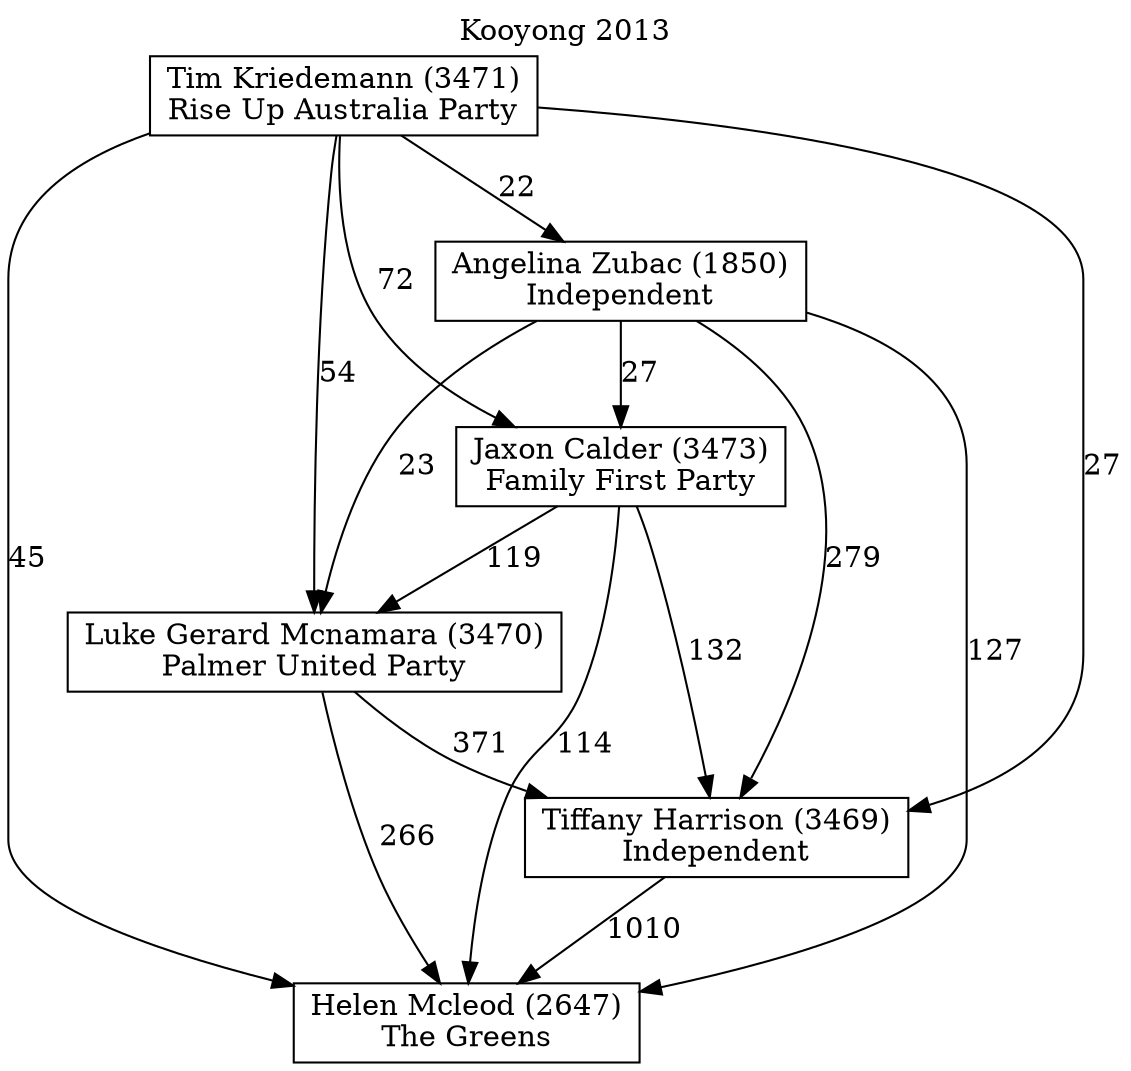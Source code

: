 // House preference flow
digraph "Helen Mcleod (2647)_Kooyong_2013" {
	graph [label="Kooyong 2013" labelloc=t mclimit=10]
	node [shape=box]
	"Helen Mcleod (2647)" [label="Helen Mcleod (2647)
The Greens"]
	"Tiffany Harrison (3469)" [label="Tiffany Harrison (3469)
Independent"]
	"Luke Gerard Mcnamara (3470)" [label="Luke Gerard Mcnamara (3470)
Palmer United Party"]
	"Jaxon Calder (3473)" [label="Jaxon Calder (3473)
Family First Party"]
	"Angelina Zubac (1850)" [label="Angelina Zubac (1850)
Independent"]
	"Tim Kriedemann (3471)" [label="Tim Kriedemann (3471)
Rise Up Australia Party"]
	"Helen Mcleod (2647)" [label="Helen Mcleod (2647)
The Greens"]
	"Luke Gerard Mcnamara (3470)" [label="Luke Gerard Mcnamara (3470)
Palmer United Party"]
	"Jaxon Calder (3473)" [label="Jaxon Calder (3473)
Family First Party"]
	"Angelina Zubac (1850)" [label="Angelina Zubac (1850)
Independent"]
	"Tim Kriedemann (3471)" [label="Tim Kriedemann (3471)
Rise Up Australia Party"]
	"Helen Mcleod (2647)" [label="Helen Mcleod (2647)
The Greens"]
	"Jaxon Calder (3473)" [label="Jaxon Calder (3473)
Family First Party"]
	"Angelina Zubac (1850)" [label="Angelina Zubac (1850)
Independent"]
	"Tim Kriedemann (3471)" [label="Tim Kriedemann (3471)
Rise Up Australia Party"]
	"Helen Mcleod (2647)" [label="Helen Mcleod (2647)
The Greens"]
	"Angelina Zubac (1850)" [label="Angelina Zubac (1850)
Independent"]
	"Tim Kriedemann (3471)" [label="Tim Kriedemann (3471)
Rise Up Australia Party"]
	"Helen Mcleod (2647)" [label="Helen Mcleod (2647)
The Greens"]
	"Tim Kriedemann (3471)" [label="Tim Kriedemann (3471)
Rise Up Australia Party"]
	"Tim Kriedemann (3471)" [label="Tim Kriedemann (3471)
Rise Up Australia Party"]
	"Angelina Zubac (1850)" [label="Angelina Zubac (1850)
Independent"]
	"Tim Kriedemann (3471)" [label="Tim Kriedemann (3471)
Rise Up Australia Party"]
	"Tim Kriedemann (3471)" [label="Tim Kriedemann (3471)
Rise Up Australia Party"]
	"Jaxon Calder (3473)" [label="Jaxon Calder (3473)
Family First Party"]
	"Angelina Zubac (1850)" [label="Angelina Zubac (1850)
Independent"]
	"Tim Kriedemann (3471)" [label="Tim Kriedemann (3471)
Rise Up Australia Party"]
	"Jaxon Calder (3473)" [label="Jaxon Calder (3473)
Family First Party"]
	"Tim Kriedemann (3471)" [label="Tim Kriedemann (3471)
Rise Up Australia Party"]
	"Tim Kriedemann (3471)" [label="Tim Kriedemann (3471)
Rise Up Australia Party"]
	"Angelina Zubac (1850)" [label="Angelina Zubac (1850)
Independent"]
	"Tim Kriedemann (3471)" [label="Tim Kriedemann (3471)
Rise Up Australia Party"]
	"Tim Kriedemann (3471)" [label="Tim Kriedemann (3471)
Rise Up Australia Party"]
	"Luke Gerard Mcnamara (3470)" [label="Luke Gerard Mcnamara (3470)
Palmer United Party"]
	"Jaxon Calder (3473)" [label="Jaxon Calder (3473)
Family First Party"]
	"Angelina Zubac (1850)" [label="Angelina Zubac (1850)
Independent"]
	"Tim Kriedemann (3471)" [label="Tim Kriedemann (3471)
Rise Up Australia Party"]
	"Luke Gerard Mcnamara (3470)" [label="Luke Gerard Mcnamara (3470)
Palmer United Party"]
	"Angelina Zubac (1850)" [label="Angelina Zubac (1850)
Independent"]
	"Tim Kriedemann (3471)" [label="Tim Kriedemann (3471)
Rise Up Australia Party"]
	"Luke Gerard Mcnamara (3470)" [label="Luke Gerard Mcnamara (3470)
Palmer United Party"]
	"Tim Kriedemann (3471)" [label="Tim Kriedemann (3471)
Rise Up Australia Party"]
	"Tim Kriedemann (3471)" [label="Tim Kriedemann (3471)
Rise Up Australia Party"]
	"Angelina Zubac (1850)" [label="Angelina Zubac (1850)
Independent"]
	"Tim Kriedemann (3471)" [label="Tim Kriedemann (3471)
Rise Up Australia Party"]
	"Tim Kriedemann (3471)" [label="Tim Kriedemann (3471)
Rise Up Australia Party"]
	"Jaxon Calder (3473)" [label="Jaxon Calder (3473)
Family First Party"]
	"Angelina Zubac (1850)" [label="Angelina Zubac (1850)
Independent"]
	"Tim Kriedemann (3471)" [label="Tim Kriedemann (3471)
Rise Up Australia Party"]
	"Jaxon Calder (3473)" [label="Jaxon Calder (3473)
Family First Party"]
	"Tim Kriedemann (3471)" [label="Tim Kriedemann (3471)
Rise Up Australia Party"]
	"Tim Kriedemann (3471)" [label="Tim Kriedemann (3471)
Rise Up Australia Party"]
	"Angelina Zubac (1850)" [label="Angelina Zubac (1850)
Independent"]
	"Tim Kriedemann (3471)" [label="Tim Kriedemann (3471)
Rise Up Australia Party"]
	"Tim Kriedemann (3471)" [label="Tim Kriedemann (3471)
Rise Up Australia Party"]
	"Tiffany Harrison (3469)" [label="Tiffany Harrison (3469)
Independent"]
	"Luke Gerard Mcnamara (3470)" [label="Luke Gerard Mcnamara (3470)
Palmer United Party"]
	"Jaxon Calder (3473)" [label="Jaxon Calder (3473)
Family First Party"]
	"Angelina Zubac (1850)" [label="Angelina Zubac (1850)
Independent"]
	"Tim Kriedemann (3471)" [label="Tim Kriedemann (3471)
Rise Up Australia Party"]
	"Tiffany Harrison (3469)" [label="Tiffany Harrison (3469)
Independent"]
	"Jaxon Calder (3473)" [label="Jaxon Calder (3473)
Family First Party"]
	"Angelina Zubac (1850)" [label="Angelina Zubac (1850)
Independent"]
	"Tim Kriedemann (3471)" [label="Tim Kriedemann (3471)
Rise Up Australia Party"]
	"Tiffany Harrison (3469)" [label="Tiffany Harrison (3469)
Independent"]
	"Angelina Zubac (1850)" [label="Angelina Zubac (1850)
Independent"]
	"Tim Kriedemann (3471)" [label="Tim Kriedemann (3471)
Rise Up Australia Party"]
	"Tiffany Harrison (3469)" [label="Tiffany Harrison (3469)
Independent"]
	"Tim Kriedemann (3471)" [label="Tim Kriedemann (3471)
Rise Up Australia Party"]
	"Tim Kriedemann (3471)" [label="Tim Kriedemann (3471)
Rise Up Australia Party"]
	"Angelina Zubac (1850)" [label="Angelina Zubac (1850)
Independent"]
	"Tim Kriedemann (3471)" [label="Tim Kriedemann (3471)
Rise Up Australia Party"]
	"Tim Kriedemann (3471)" [label="Tim Kriedemann (3471)
Rise Up Australia Party"]
	"Jaxon Calder (3473)" [label="Jaxon Calder (3473)
Family First Party"]
	"Angelina Zubac (1850)" [label="Angelina Zubac (1850)
Independent"]
	"Tim Kriedemann (3471)" [label="Tim Kriedemann (3471)
Rise Up Australia Party"]
	"Jaxon Calder (3473)" [label="Jaxon Calder (3473)
Family First Party"]
	"Tim Kriedemann (3471)" [label="Tim Kriedemann (3471)
Rise Up Australia Party"]
	"Tim Kriedemann (3471)" [label="Tim Kriedemann (3471)
Rise Up Australia Party"]
	"Angelina Zubac (1850)" [label="Angelina Zubac (1850)
Independent"]
	"Tim Kriedemann (3471)" [label="Tim Kriedemann (3471)
Rise Up Australia Party"]
	"Tim Kriedemann (3471)" [label="Tim Kriedemann (3471)
Rise Up Australia Party"]
	"Luke Gerard Mcnamara (3470)" [label="Luke Gerard Mcnamara (3470)
Palmer United Party"]
	"Jaxon Calder (3473)" [label="Jaxon Calder (3473)
Family First Party"]
	"Angelina Zubac (1850)" [label="Angelina Zubac (1850)
Independent"]
	"Tim Kriedemann (3471)" [label="Tim Kriedemann (3471)
Rise Up Australia Party"]
	"Luke Gerard Mcnamara (3470)" [label="Luke Gerard Mcnamara (3470)
Palmer United Party"]
	"Angelina Zubac (1850)" [label="Angelina Zubac (1850)
Independent"]
	"Tim Kriedemann (3471)" [label="Tim Kriedemann (3471)
Rise Up Australia Party"]
	"Luke Gerard Mcnamara (3470)" [label="Luke Gerard Mcnamara (3470)
Palmer United Party"]
	"Tim Kriedemann (3471)" [label="Tim Kriedemann (3471)
Rise Up Australia Party"]
	"Tim Kriedemann (3471)" [label="Tim Kriedemann (3471)
Rise Up Australia Party"]
	"Angelina Zubac (1850)" [label="Angelina Zubac (1850)
Independent"]
	"Tim Kriedemann (3471)" [label="Tim Kriedemann (3471)
Rise Up Australia Party"]
	"Tim Kriedemann (3471)" [label="Tim Kriedemann (3471)
Rise Up Australia Party"]
	"Jaxon Calder (3473)" [label="Jaxon Calder (3473)
Family First Party"]
	"Angelina Zubac (1850)" [label="Angelina Zubac (1850)
Independent"]
	"Tim Kriedemann (3471)" [label="Tim Kriedemann (3471)
Rise Up Australia Party"]
	"Jaxon Calder (3473)" [label="Jaxon Calder (3473)
Family First Party"]
	"Tim Kriedemann (3471)" [label="Tim Kriedemann (3471)
Rise Up Australia Party"]
	"Tim Kriedemann (3471)" [label="Tim Kriedemann (3471)
Rise Up Australia Party"]
	"Angelina Zubac (1850)" [label="Angelina Zubac (1850)
Independent"]
	"Tim Kriedemann (3471)" [label="Tim Kriedemann (3471)
Rise Up Australia Party"]
	"Tim Kriedemann (3471)" [label="Tim Kriedemann (3471)
Rise Up Australia Party"]
	"Tiffany Harrison (3469)" -> "Helen Mcleod (2647)" [label=1010]
	"Luke Gerard Mcnamara (3470)" -> "Tiffany Harrison (3469)" [label=371]
	"Jaxon Calder (3473)" -> "Luke Gerard Mcnamara (3470)" [label=119]
	"Angelina Zubac (1850)" -> "Jaxon Calder (3473)" [label=27]
	"Tim Kriedemann (3471)" -> "Angelina Zubac (1850)" [label=22]
	"Luke Gerard Mcnamara (3470)" -> "Helen Mcleod (2647)" [label=266]
	"Jaxon Calder (3473)" -> "Helen Mcleod (2647)" [label=114]
	"Angelina Zubac (1850)" -> "Helen Mcleod (2647)" [label=127]
	"Tim Kriedemann (3471)" -> "Helen Mcleod (2647)" [label=45]
	"Tim Kriedemann (3471)" -> "Jaxon Calder (3473)" [label=72]
	"Angelina Zubac (1850)" -> "Luke Gerard Mcnamara (3470)" [label=23]
	"Tim Kriedemann (3471)" -> "Luke Gerard Mcnamara (3470)" [label=54]
	"Jaxon Calder (3473)" -> "Tiffany Harrison (3469)" [label=132]
	"Angelina Zubac (1850)" -> "Tiffany Harrison (3469)" [label=279]
	"Tim Kriedemann (3471)" -> "Tiffany Harrison (3469)" [label=27]
}
